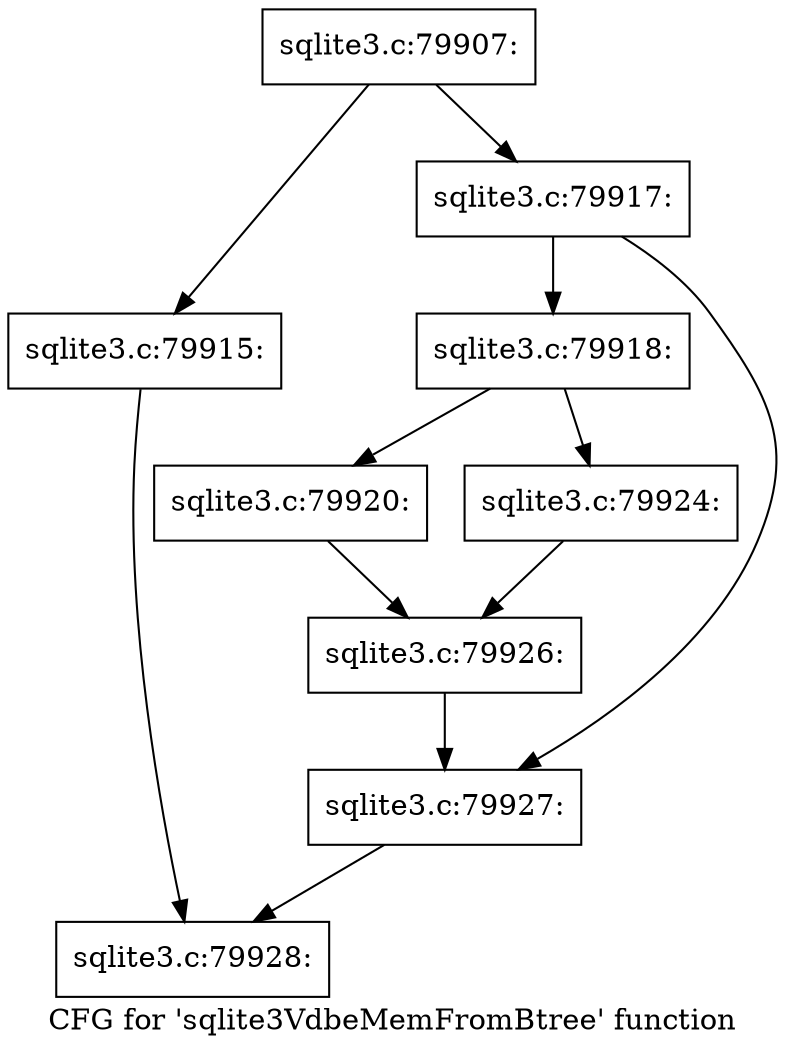 digraph "CFG for 'sqlite3VdbeMemFromBtree' function" {
	label="CFG for 'sqlite3VdbeMemFromBtree' function";

	Node0x55c0f7f4df90 [shape=record,label="{sqlite3.c:79907:}"];
	Node0x55c0f7f4df90 -> Node0x55c0f7f53d80;
	Node0x55c0f7f4df90 -> Node0x55c0f7f53dd0;
	Node0x55c0f7f53d80 [shape=record,label="{sqlite3.c:79915:}"];
	Node0x55c0f7f53d80 -> Node0x55c0f7f4e110;
	Node0x55c0f7f53dd0 [shape=record,label="{sqlite3.c:79917:}"];
	Node0x55c0f7f53dd0 -> Node0x55c0f5a189b0;
	Node0x55c0f7f53dd0 -> Node0x55c0f7f54520;
	Node0x55c0f5a189b0 [shape=record,label="{sqlite3.c:79918:}"];
	Node0x55c0f5a189b0 -> Node0x55c0f7f555c0;
	Node0x55c0f5a189b0 -> Node0x55c0f7f55660;
	Node0x55c0f7f555c0 [shape=record,label="{sqlite3.c:79920:}"];
	Node0x55c0f7f555c0 -> Node0x55c0f7f55610;
	Node0x55c0f7f55660 [shape=record,label="{sqlite3.c:79924:}"];
	Node0x55c0f7f55660 -> Node0x55c0f7f55610;
	Node0x55c0f7f55610 [shape=record,label="{sqlite3.c:79926:}"];
	Node0x55c0f7f55610 -> Node0x55c0f7f54520;
	Node0x55c0f7f54520 [shape=record,label="{sqlite3.c:79927:}"];
	Node0x55c0f7f54520 -> Node0x55c0f7f4e110;
	Node0x55c0f7f4e110 [shape=record,label="{sqlite3.c:79928:}"];
}
